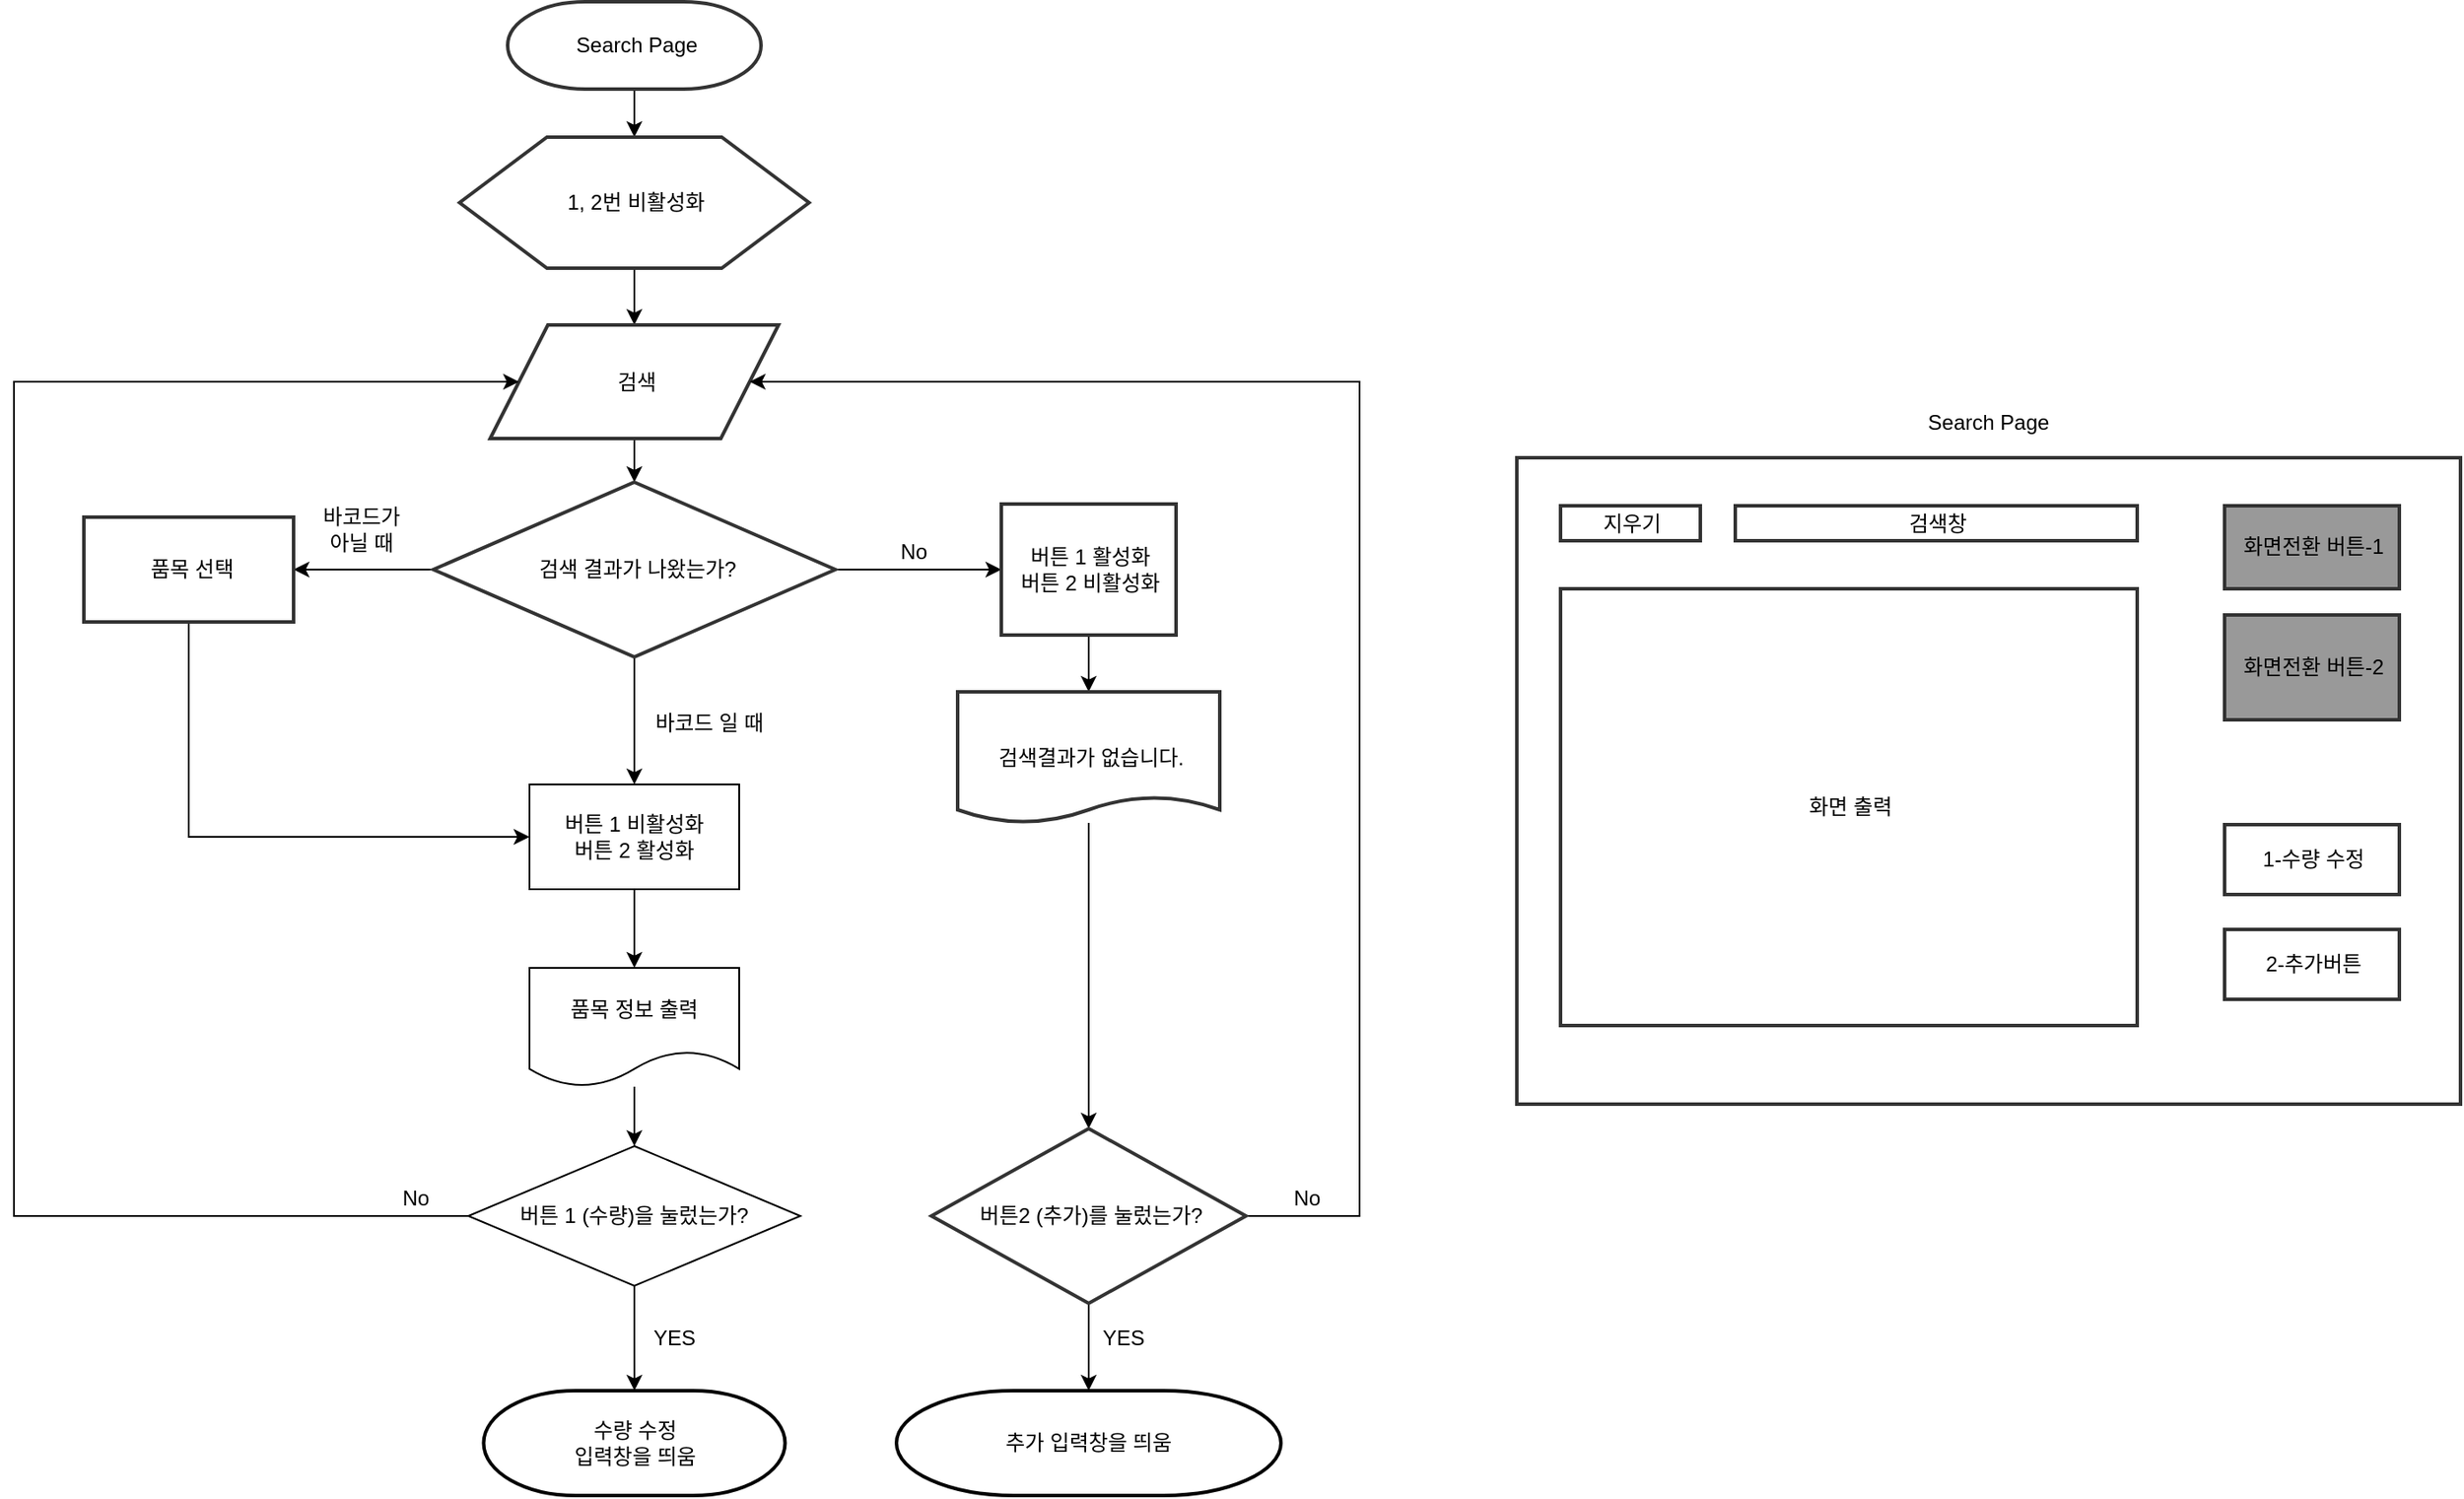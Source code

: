 <mxfile version="14.1.8" type="device"><diagram id="KJ03UmszTKdkXqfa5KH2" name="페이지-1"><mxGraphModel dx="2076" dy="1214" grid="1" gridSize="10" guides="1" tooltips="1" connect="1" arrows="1" fold="1" page="1" pageScale="1" pageWidth="827" pageHeight="1169" background="#FFFFFF" math="0" shadow="0"><root><mxCell id="0"/><mxCell id="1" parent="0"/><mxCell id="vXh91bGVjmIhd0bEkut1-26" value="" style="edgeStyle=orthogonalEdgeStyle;rounded=0;orthogonalLoop=1;jettySize=auto;html=1;" parent="1" source="2" target="3" edge="1"><mxGeometry relative="1" as="geometry"/></mxCell><mxCell id="2" value="&lt;div style='width: 121.8px;height:auto;word-break: break-word;'&gt;&lt;div align=&quot;center&quot;&gt;&lt;span style=&quot;font-size: 12px; font-family: Arial; white-space: pre-wrap; text-decoration: none; line-height: 14px; color: rgb(0, 0, 0);&quot;&gt;Search Page&lt;/span&gt;&lt;/div&gt;&lt;/div&gt;" style="shape=mxgraph.flowchart.terminator;shadow=0;strokeWidth=2;fillColor=#FFFFFF;strokeColor=#333333;opacity=100.0;html=1;nl2Br=0;verticalAlign=middle;align=center;spacingLeft=2.6;spacingRight=0;whiteSpace=wrap;gliffyId=0;" parent="1" vertex="1"><mxGeometry x="362.5" y="77" width="145" height="50" as="geometry"/></mxCell><mxCell id="vXh91bGVjmIhd0bEkut1-27" value="" style="edgeStyle=orthogonalEdgeStyle;rounded=0;orthogonalLoop=1;jettySize=auto;html=1;" parent="1" source="3" target="13" edge="1"><mxGeometry relative="1" as="geometry"/></mxCell><mxCell id="3" value="&lt;div style='width: 193.0px;height:auto;word-break: break-word;'&gt;&lt;div align=&quot;center&quot;&gt;&lt;span style=&quot;font-size: 12px; font-family: Arial; white-space: pre-wrap; text-decoration: none; line-height: 14px; color: rgb(0, 0, 0);&quot;&gt;1, 2번 비활성화&lt;/span&gt;&lt;/div&gt;&lt;/div&gt;" style="shape=hexagon;perimeter=hexagonPerimeter2;shadow=0;strokeWidth=2;fillColor=#FFFFFF;strokeColor=#333333;opacity=100.0;html=1;nl2Br=0;verticalAlign=middle;align=center;spacingLeft=2.0;spacingRight=0;whiteSpace=wrap;gliffyId=4;" parent="1" vertex="1"><mxGeometry x="335" y="154.5" width="200" height="75" as="geometry"/></mxCell><mxCell id="5" style="shape=rect;shadow=0;strokeWidth=2;fillColor=#FFFFFF;strokeColor=#333333;opacity=100.0;gliffyId=10;" parent="1" vertex="1"><mxGeometry x="940" y="338" width="540" height="370" as="geometry"/></mxCell><mxCell id="6" value="&lt;div style='width: 73.0px;height:auto;word-break: break-word;'&gt;&lt;div align=&quot;center&quot;&gt;&lt;span style=&quot;font-size: 12px; font-family: Arial; white-space: pre-wrap; text-decoration: none; line-height: 14px; color: rgb(0, 0, 0);&quot;&gt;지우기&lt;/span&gt;&lt;/div&gt;&lt;/div&gt;" style="shape=rect;shadow=0;strokeWidth=2;fillColor=#FFFFFF;strokeColor=#333333;opacity=100.0;html=1;nl2Br=0;verticalAlign=middle;align=center;spacingLeft=2.0;spacingRight=0;whiteSpace=wrap;gliffyId=12;" parent="1" vertex="1"><mxGeometry x="965" y="365.5" width="80" height="20" as="geometry"/></mxCell><mxCell id="7" value="&lt;div style='width: 223.0px;height:auto;word-break: break-word;'&gt;&lt;div align=&quot;center&quot;&gt;&lt;span style=&quot;font-size: 12px; font-family: Arial; white-space: pre-wrap; text-decoration: none; line-height: 14px; color: rgb(0, 0, 0);&quot;&gt;검색창&#10;&lt;/span&gt;&lt;/div&gt;&lt;div align=&quot;center&quot;&gt;&lt;span style=&quot;font-size: 12px; font-family: Arial; white-space: pre-wrap; text-decoration: none; line-height: 14px; color: rgb(0, 0, 0);&quot;&gt;&lt;/span&gt;&lt;/div&gt;&lt;/div&gt;" style="shape=rect;shadow=0;strokeWidth=2;fillColor=#FFFFFF;strokeColor=#333333;opacity=100.0;html=1;nl2Br=0;verticalAlign=middle;align=center;spacingLeft=2.0;spacingRight=0;whiteSpace=wrap;gliffyId=15;" parent="1" vertex="1"><mxGeometry x="1065" y="365.5" width="230" height="20" as="geometry"/></mxCell><mxCell id="8" value="&lt;div style='width: 93.0px;height:auto;word-break: break-word;'&gt;&lt;div align=&quot;center&quot;&gt;&lt;span style=&quot;font-size: 12px; font-family: Arial; white-space: pre-wrap; text-decoration: none; line-height: 14px; color: rgb(0, 0, 0);&quot;&gt;화면전환 버튼-1&lt;/span&gt;&lt;/div&gt;&lt;/div&gt;" style="shape=rect;shadow=0;strokeWidth=2;fillColor=#999999;strokeColor=#333333;opacity=100.0;html=1;nl2Br=0;verticalAlign=middle;align=center;spacingLeft=2.0;spacingRight=0;whiteSpace=wrap;gliffyId=18;" parent="1" vertex="1"><mxGeometry x="1345" y="365.5" width="100" height="47.5" as="geometry"/></mxCell><mxCell id="9" value="&lt;div style='width: 93.0px;height:auto;word-break: break-word;'&gt;&lt;div align=&quot;center&quot;&gt;&lt;span style=&quot;font-size: 12px; font-family: Arial; white-space: pre-wrap; text-decoration: none; line-height: 14px; color: rgb(0, 0, 0);&quot;&gt;화면전환 버튼-2&lt;/span&gt;&lt;/div&gt;&lt;/div&gt;" style="shape=rect;shadow=0;strokeWidth=2;fillColor=#999999;strokeColor=#333333;opacity=100.0;html=1;nl2Br=0;verticalAlign=middle;align=center;spacingLeft=2.0;spacingRight=0;whiteSpace=wrap;gliffyId=21;" parent="1" vertex="1"><mxGeometry x="1345" y="428" width="100" height="60" as="geometry"/></mxCell><mxCell id="10" value="&lt;div style=&quot;width: 93.0px ; height: auto ; word-break: break-word&quot;&gt;&lt;div align=&quot;center&quot;&gt;&lt;span style=&quot;font-size: 12px ; font-family: &amp;#34;arial&amp;#34; ; white-space: pre-wrap ; text-decoration: none ; line-height: 14px ; color: rgb(0 , 0 , 0)&quot;&gt;1-수량 수정&lt;/span&gt;&lt;/div&gt;&lt;/div&gt;" style="shape=rect;shadow=0;strokeWidth=2;fillColor=#FFFFFF;strokeColor=#333333;opacity=100.0;html=1;nl2Br=0;verticalAlign=middle;align=center;spacingLeft=2.0;spacingRight=0;whiteSpace=wrap;gliffyId=23;" parent="1" vertex="1"><mxGeometry x="1345" y="548" width="100" height="40" as="geometry"/></mxCell><mxCell id="11" value="&lt;div style='width: 93.0px;height:auto;word-break: break-word;'&gt;&lt;div align=&quot;center&quot;&gt;&lt;span style=&quot;font-size: 12px; font-family: Arial; white-space: pre-wrap; text-decoration: none; line-height: 14px; color: rgb(0, 0, 0);&quot;&gt;2-추가버튼&lt;/span&gt;&lt;/div&gt;&lt;/div&gt;" style="shape=rect;shadow=0;strokeWidth=2;fillColor=#FFFFFF;strokeColor=#333333;opacity=100.0;html=1;nl2Br=0;verticalAlign=middle;align=center;spacingLeft=2.0;spacingRight=0;whiteSpace=wrap;gliffyId=26;" parent="1" vertex="1"><mxGeometry x="1345" y="608" width="100" height="40" as="geometry"/></mxCell><mxCell id="12" value="&lt;div style='width: 323.0px;height:auto;word-break: break-word;'&gt;&lt;div align=&quot;center&quot;&gt;&lt;span style=&quot;font-size: 12px; font-family: Arial; white-space: pre-wrap; text-decoration: none; line-height: 14px; color: rgb(0, 0, 0);&quot;&gt;화면 출력&lt;/span&gt;&lt;/div&gt;&lt;/div&gt;" style="shape=rect;shadow=0;strokeWidth=2;fillColor=#FFFFFF;strokeColor=#333333;opacity=100.0;html=1;nl2Br=0;verticalAlign=middle;align=center;spacingLeft=2.0;spacingRight=0;whiteSpace=wrap;gliffyId=28;" parent="1" vertex="1"><mxGeometry x="965" y="413" width="330" height="250" as="geometry"/></mxCell><mxCell id="vXh91bGVjmIhd0bEkut1-28" value="" style="edgeStyle=orthogonalEdgeStyle;rounded=0;orthogonalLoop=1;jettySize=auto;html=1;" parent="1" source="13" target="15" edge="1"><mxGeometry relative="1" as="geometry"/></mxCell><mxCell id="13" value="&lt;div style='width: 158.0px;height:auto;word-break: break-word;'&gt;&lt;div align=&quot;center&quot;&gt;&lt;span style=&quot;font-size: 12px; font-family: Arial; white-space: pre-wrap; text-decoration: none; line-height: 14px; color: rgb(0, 0, 0);&quot;&gt;검색&lt;/span&gt;&lt;/div&gt;&lt;/div&gt;" style="shape=parallelogram;perimeter=parallelogramPerimeter;shadow=0;strokeWidth=2;fillColor=#ffffff;strokeColor=#333333;opacity=100.0;html=1;nl2Br=0;verticalAlign=middle;align=center;spacingLeft=2.0;spacingRight=0;whiteSpace=wrap;gliffyId=36;" parent="1" vertex="1"><mxGeometry x="352.5" y="262" width="165" height="65" as="geometry"/></mxCell><mxCell id="vXh91bGVjmIhd0bEkut1-29" value="" style="edgeStyle=orthogonalEdgeStyle;rounded=0;orthogonalLoop=1;jettySize=auto;html=1;" parent="1" source="15" target="17" edge="1"><mxGeometry relative="1" as="geometry"/></mxCell><mxCell id="vXh91bGVjmIhd0bEkut1-59" value="" style="edgeStyle=orthogonalEdgeStyle;rounded=0;orthogonalLoop=1;jettySize=auto;html=1;" parent="1" source="15" target="vXh91bGVjmIhd0bEkut1-58" edge="1"><mxGeometry relative="1" as="geometry"/></mxCell><mxCell id="vXh91bGVjmIhd0bEkut1-69" style="edgeStyle=orthogonalEdgeStyle;rounded=0;orthogonalLoop=1;jettySize=auto;html=1;exitX=0.5;exitY=1;exitDx=0;exitDy=0;" parent="1" source="15" target="vXh91bGVjmIhd0bEkut1-67" edge="1"><mxGeometry relative="1" as="geometry"/></mxCell><mxCell id="15" value="&lt;div style='width: 217.8px;height:auto;word-break: break-word;'&gt;&lt;div align=&quot;center&quot;&gt;&lt;span style=&quot;font-size: 12px; font-family: Arial; white-space: pre-wrap; text-decoration: none; line-height: 14px; color: rgb(0, 0, 0);&quot;&gt;검색 결과가 나왔는가?&lt;/span&gt;&lt;/div&gt;&lt;/div&gt;" style="shape=rhombus;perimeter=rhombusPerimeter;shadow=0;strokeWidth=2;fillColor=#ffffff;strokeColor=#333333;opacity=100.0;html=1;nl2Br=0;verticalAlign=middle;align=center;spacingLeft=4.6;spacingRight=0;whiteSpace=wrap;gliffyId=44;" parent="1" vertex="1"><mxGeometry x="320" y="352" width="230" height="100" as="geometry"/></mxCell><mxCell id="vXh91bGVjmIhd0bEkut1-30" value="" style="edgeStyle=orthogonalEdgeStyle;rounded=0;orthogonalLoop=1;jettySize=auto;html=1;" parent="1" source="17" target="20" edge="1"><mxGeometry relative="1" as="geometry"/></mxCell><mxCell id="17" value="&lt;div style='width: 93.0px;height:auto;word-break: break-word;'&gt;&lt;div align=&quot;center&quot;&gt;&lt;span style=&quot;font-size: 12px; font-family: Arial; white-space: pre-wrap; text-decoration: none; line-height: 14px; color: rgb(0, 0, 0);&quot;&gt;버튼 1 활성화&#10;&lt;/span&gt;&lt;/div&gt;&lt;div align=&quot;center&quot;&gt;&lt;span style=&quot;font-size: 12px; font-family: Arial; white-space: pre-wrap; text-decoration: none; line-height: 14px; color: rgb(0, 0, 0);&quot;&gt;버튼 2 비활성화&lt;/span&gt;&lt;/div&gt;&lt;/div&gt;" style="shape=rect;shadow=0;strokeWidth=2;fillColor=#ffffff;strokeColor=#333333;opacity=100.0;html=1;nl2Br=0;verticalAlign=middle;align=center;spacingLeft=2.0;spacingRight=0;whiteSpace=wrap;gliffyId=56;" parent="1" vertex="1"><mxGeometry x="645" y="364.5" width="100" height="75" as="geometry"/></mxCell><mxCell id="_oq7kz0SftHyt1lhAkXl-23" style="edgeStyle=orthogonalEdgeStyle;rounded=0;orthogonalLoop=1;jettySize=auto;html=1;" edge="1" parent="1" source="20" target="22"><mxGeometry relative="1" as="geometry"/></mxCell><mxCell id="20" value="&lt;div style='width: 141.0px;height:auto;word-break: break-word;'&gt;&lt;div align=&quot;center&quot;&gt;&lt;span style=&quot;font-size: 12px; font-family: Arial; white-space: pre-wrap; text-decoration: none; line-height: 14px; color: rgb(0, 0, 0);&quot;&gt;검색결과가 없습니다.&lt;/span&gt;&lt;/div&gt;&lt;/div&gt;" style="shape=document;size=0.2;shadow=0;strokeWidth=2;fillColor=#ffffff;strokeColor=#333333;opacity=100.0;html=1;nl2Br=0;verticalAlign=middle;align=center;spacingLeft=3.0;spacingRight=0;whiteSpace=wrap;gliffyId=62;" parent="1" vertex="1"><mxGeometry x="620" y="472" width="150" height="75" as="geometry"/></mxCell><mxCell id="vXh91bGVjmIhd0bEkut1-50" value="" style="edgeStyle=orthogonalEdgeStyle;rounded=0;orthogonalLoop=1;jettySize=auto;html=1;" parent="1" source="22" edge="1"><mxGeometry relative="1" as="geometry"><mxPoint x="695" y="872" as="targetPoint"/></mxGeometry></mxCell><mxCell id="vXh91bGVjmIhd0bEkut1-75" style="edgeStyle=orthogonalEdgeStyle;rounded=0;orthogonalLoop=1;jettySize=auto;html=1;exitX=1;exitY=0.5;exitDx=0;exitDy=0;entryX=1;entryY=0.5;entryDx=0;entryDy=0;" parent="1" source="22" target="13" edge="1"><mxGeometry relative="1" as="geometry"><Array as="points"><mxPoint x="850" y="772"/><mxPoint x="850" y="295"/></Array><mxPoint x="695" y="632" as="targetPoint"/></mxGeometry></mxCell><mxCell id="22" value="&lt;div style='width: 169.8px;height:auto;word-break: break-word;'&gt;&lt;div align=&quot;center&quot;&gt;&lt;span style=&quot;font-size: 12px; font-family: Arial; white-space: pre-wrap; text-decoration: none; line-height: 14px; color: rgb(0, 0, 0);&quot;&gt;버튼2 (추가)를 눌렀는가?&lt;/span&gt;&lt;/div&gt;&lt;/div&gt;" style="shape=rhombus;perimeter=rhombusPerimeter;shadow=0;strokeWidth=2;fillColor=#ffffff;strokeColor=#333333;opacity=100.0;html=1;nl2Br=0;verticalAlign=middle;align=center;spacingLeft=3.6;spacingRight=0;whiteSpace=wrap;gliffyId=66;" parent="1" vertex="1"><mxGeometry x="605" y="722" width="180" height="100" as="geometry"/></mxCell><mxCell id="23" value="&lt;div style='width: 537.0px;height:auto;word-break: break-word;'&gt;&lt;div align=&quot;center&quot;&gt;&lt;span style=&quot;font-size: 12px; font-family: Arial; white-space: pre-wrap; text-decoration: none; line-height: 14px; color: rgb(0, 0, 0);&quot;&gt;Search Page&lt;/span&gt;&lt;/div&gt;&lt;/div&gt;" style="text;html=1;nl2Br=0;html=1;nl2Br=0;verticalAlign=middle;align=center;spacingLeft=0.0;spacingRight=0;whiteSpace=wrap;gliffyId=71;" parent="1" vertex="1"><mxGeometry x="940" y="311" width="540" height="14" as="geometry"/></mxCell><mxCell id="vXh91bGVjmIhd0bEkut1-31" value="No" style="text;html=1;strokeColor=none;fillColor=none;align=center;verticalAlign=middle;whiteSpace=wrap;rounded=0;" parent="1" vertex="1"><mxGeometry x="575" y="382" width="40" height="20" as="geometry"/></mxCell><mxCell id="vXh91bGVjmIhd0bEkut1-48" value="No" style="text;html=1;strokeColor=none;fillColor=none;align=center;verticalAlign=middle;whiteSpace=wrap;rounded=0;" parent="1" vertex="1"><mxGeometry x="800" y="752" width="40" height="20" as="geometry"/></mxCell><mxCell id="vXh91bGVjmIhd0bEkut1-53" value="추가 입력창을 띄움" style="strokeWidth=2;html=1;shape=mxgraph.flowchart.terminator;whiteSpace=wrap;" parent="1" vertex="1"><mxGeometry x="585" y="872" width="220" height="60" as="geometry"/></mxCell><mxCell id="vXh91bGVjmIhd0bEkut1-54" value="YES" style="text;html=1;strokeColor=none;fillColor=none;align=center;verticalAlign=middle;whiteSpace=wrap;rounded=0;" parent="1" vertex="1"><mxGeometry x="695" y="832" width="40" height="20" as="geometry"/></mxCell><mxCell id="vXh91bGVjmIhd0bEkut1-71" style="edgeStyle=orthogonalEdgeStyle;rounded=0;orthogonalLoop=1;jettySize=auto;html=1;exitX=0.5;exitY=1;exitDx=0;exitDy=0;entryX=0;entryY=0.5;entryDx=0;entryDy=0;" parent="1" source="vXh91bGVjmIhd0bEkut1-58" target="vXh91bGVjmIhd0bEkut1-67" edge="1"><mxGeometry relative="1" as="geometry"/></mxCell><mxCell id="vXh91bGVjmIhd0bEkut1-58" value="품목 선택" style="whiteSpace=wrap;html=1;shadow=0;strokeColor=#333333;strokeWidth=2;opacity=100;spacingLeft=4.6;spacingRight=0;" parent="1" vertex="1"><mxGeometry x="120" y="372" width="120" height="60" as="geometry"/></mxCell><mxCell id="vXh91bGVjmIhd0bEkut1-60" value="바코드가 아닐 때" style="text;html=1;strokeColor=none;fillColor=none;align=center;verticalAlign=middle;whiteSpace=wrap;rounded=0;" parent="1" vertex="1"><mxGeometry x="250" y="355" width="57.5" height="47" as="geometry"/></mxCell><mxCell id="vXh91bGVjmIhd0bEkut1-63" value="바코드 일 때" style="text;html=1;strokeColor=none;fillColor=none;align=center;verticalAlign=middle;whiteSpace=wrap;rounded=0;" parent="1" vertex="1"><mxGeometry x="437.5" y="480" width="80" height="20" as="geometry"/></mxCell><mxCell id="vXh91bGVjmIhd0bEkut1-78" value="" style="edgeStyle=orthogonalEdgeStyle;rounded=0;orthogonalLoop=1;jettySize=auto;html=1;" parent="1" source="vXh91bGVjmIhd0bEkut1-64" target="vXh91bGVjmIhd0bEkut1-77" edge="1"><mxGeometry relative="1" as="geometry"/></mxCell><mxCell id="vXh91bGVjmIhd0bEkut1-64" value="품목 정보 출력" style="shape=document;whiteSpace=wrap;html=1;boundedLbl=1;" parent="1" vertex="1"><mxGeometry x="375" y="630" width="120" height="68" as="geometry"/></mxCell><mxCell id="vXh91bGVjmIhd0bEkut1-72" value="" style="edgeStyle=orthogonalEdgeStyle;rounded=0;orthogonalLoop=1;jettySize=auto;html=1;" parent="1" source="vXh91bGVjmIhd0bEkut1-67" target="vXh91bGVjmIhd0bEkut1-64" edge="1"><mxGeometry relative="1" as="geometry"/></mxCell><mxCell id="vXh91bGVjmIhd0bEkut1-67" value="버튼 1 비활성화&lt;br&gt;버튼 2 활성화" style="rounded=0;whiteSpace=wrap;html=1;" parent="1" vertex="1"><mxGeometry x="375" y="525" width="120" height="60" as="geometry"/></mxCell><mxCell id="_oq7kz0SftHyt1lhAkXl-27" value="" style="edgeStyle=orthogonalEdgeStyle;rounded=0;orthogonalLoop=1;jettySize=auto;html=1;" edge="1" parent="1" source="vXh91bGVjmIhd0bEkut1-77" target="_oq7kz0SftHyt1lhAkXl-26"><mxGeometry relative="1" as="geometry"/></mxCell><mxCell id="_oq7kz0SftHyt1lhAkXl-29" style="edgeStyle=orthogonalEdgeStyle;rounded=0;orthogonalLoop=1;jettySize=auto;html=1;exitX=0;exitY=0.5;exitDx=0;exitDy=0;entryX=0;entryY=0.5;entryDx=0;entryDy=0;" edge="1" parent="1" source="vXh91bGVjmIhd0bEkut1-77" target="13"><mxGeometry relative="1" as="geometry"><mxPoint x="435" y="710" as="targetPoint"/><Array as="points"><mxPoint x="80" y="772"/><mxPoint x="80" y="295"/></Array></mxGeometry></mxCell><mxCell id="vXh91bGVjmIhd0bEkut1-77" value="버튼 1 (수량)을 눌렀는가?" style="rhombus;whiteSpace=wrap;html=1;" parent="1" vertex="1"><mxGeometry x="340" y="732" width="190" height="80" as="geometry"/></mxCell><mxCell id="_oq7kz0SftHyt1lhAkXl-26" value="수량 수정&lt;br&gt;입력창을 띄움" style="strokeWidth=2;html=1;shape=mxgraph.flowchart.terminator;whiteSpace=wrap;" vertex="1" parent="1"><mxGeometry x="348.75" y="872" width="172.5" height="60" as="geometry"/></mxCell><mxCell id="_oq7kz0SftHyt1lhAkXl-28" value="YES" style="text;html=1;strokeColor=none;fillColor=none;align=center;verticalAlign=middle;whiteSpace=wrap;rounded=0;" vertex="1" parent="1"><mxGeometry x="438" y="832" width="40" height="20" as="geometry"/></mxCell><mxCell id="_oq7kz0SftHyt1lhAkXl-30" value="No" style="text;html=1;strokeColor=none;fillColor=none;align=center;verticalAlign=middle;whiteSpace=wrap;rounded=0;" vertex="1" parent="1"><mxGeometry x="290" y="752" width="40" height="20" as="geometry"/></mxCell></root></mxGraphModel></diagram></mxfile>
